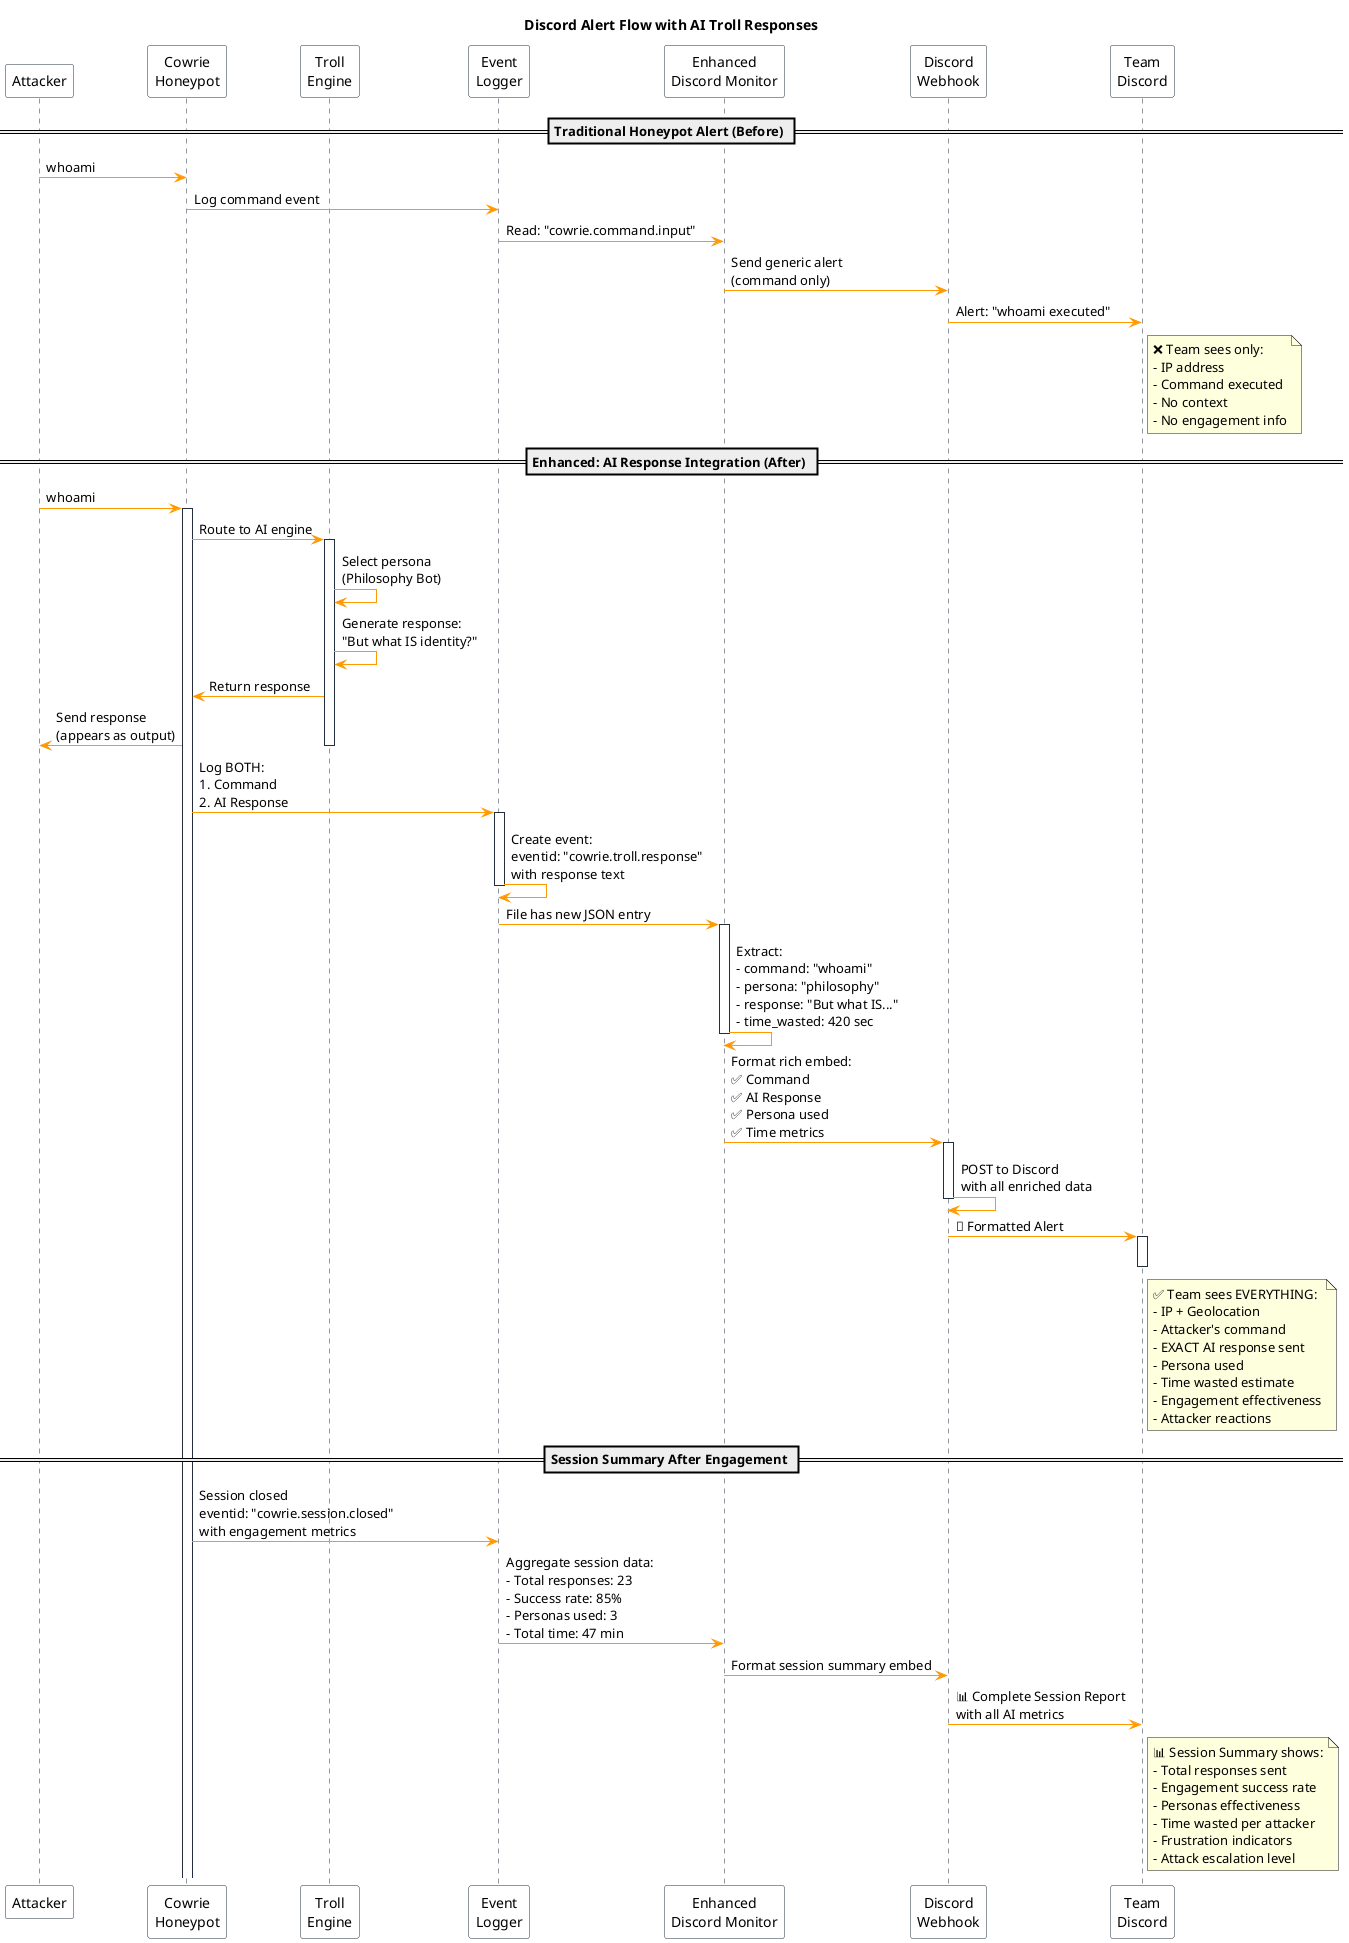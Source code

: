 @startuml Discord-AI-Response-Integration
title Discord Alert Flow with AI Troll Responses

skinparam sequence {
    ArrowColor #FF9900
    ActorBorderColor #232F3E
    LifeLineBorderColor #232F3E
    ParticipantBorderColor #232F3E
    ParticipantBackgroundColor #FFFFFF
}

participant "Attacker" as attacker
participant "Cowrie\nHoneypot" as cowrie
participant "Troll\nEngine" as troll
participant "Event\nLogger" as logger
participant "Enhanced\nDiscord Monitor" as monitor
participant "Discord\nWebhook" as webhook
participant "Team\nDiscord" as team

== Traditional Honeypot Alert (Before) ==
attacker -> cowrie: whoami
cowrie -> logger: Log command event
logger -> monitor: Read: "cowrie.command.input"
monitor -> webhook: Send generic alert\n(command only)
webhook -> team: Alert: "whoami executed"
note right of team
    ❌ Team sees only:
    - IP address
    - Command executed
    - No context
    - No engagement info
end note

== Enhanced: AI Response Integration (After) ==

attacker -> cowrie: whoami
activate cowrie

cowrie -> troll: Route to AI engine
activate troll

troll -> troll: Select persona\n(Philosophy Bot)
troll -> troll: Generate response:\n"But what IS identity?"
troll -> cowrie: Return response

cowrie -> attacker: Send response\n(appears as output)
deactivate troll

cowrie -> logger: Log BOTH:\n1. Command\n2. AI Response
activate logger

logger -> logger: Create event:\neventid: "cowrie.troll.response"\nwith response text

deactivate logger

logger -> monitor: File has new JSON entry
activate monitor

monitor -> monitor: Extract:\n- command: "whoami"\n- persona: "philosophy"\n- response: "But what IS..."\n- time_wasted: 420 sec

deactivate monitor

monitor -> webhook: Format rich embed:\n✅ Command\n✅ AI Response\n✅ Persona used\n✅ Time metrics

activate webhook

webhook -> webhook: POST to Discord\nwith all enriched data

deactivate webhook

webhook -> team: 🎯 Formatted Alert

activate team

note right of team
    ✅ Team sees EVERYTHING:
    - IP + Geolocation
    - Attacker's command
    - EXACT AI response sent
    - Persona used
    - Time wasted estimate
    - Engagement effectiveness
    - Attacker reactions
end note

deactivate team

== Session Summary After Engagement ==

cowrie -> logger: Session closed\neventid: "cowrie.session.closed"\nwith engagement metrics

logger -> monitor: Aggregate session data:\n- Total responses: 23\n- Success rate: 85%\n- Personas used: 3\n- Total time: 47 min

monitor -> webhook: Format session summary embed

webhook -> team: 📊 Complete Session Report\nwith all AI metrics

note right of team
    📊 Session Summary shows:
    - Total responses sent
    - Engagement success rate
    - Personas effectiveness
    - Time wasted per attacker
    - Frustration indicators
    - Attack escalation level
end note

@enduml
